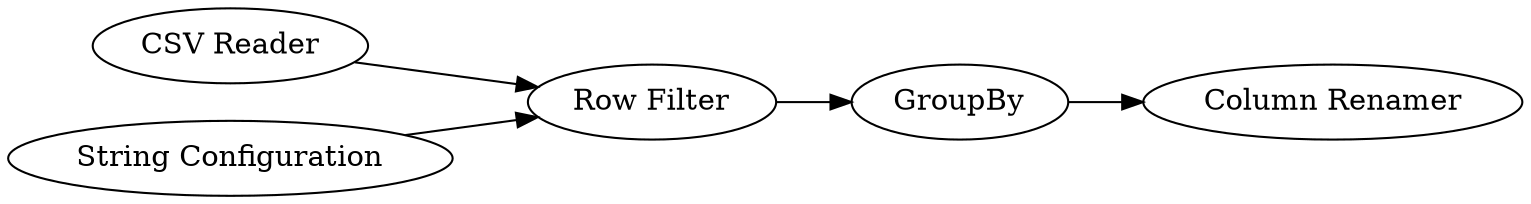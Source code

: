 digraph {
	1 [label="CSV Reader"]
	2 [label="Row Filter"]
	10 [label=GroupBy]
	14 [label="String Configuration"]
	16 [label="Column Renamer"]
	1 -> 2
	2 -> 10
	10 -> 16
	14 -> 2
	rankdir=LR
}
